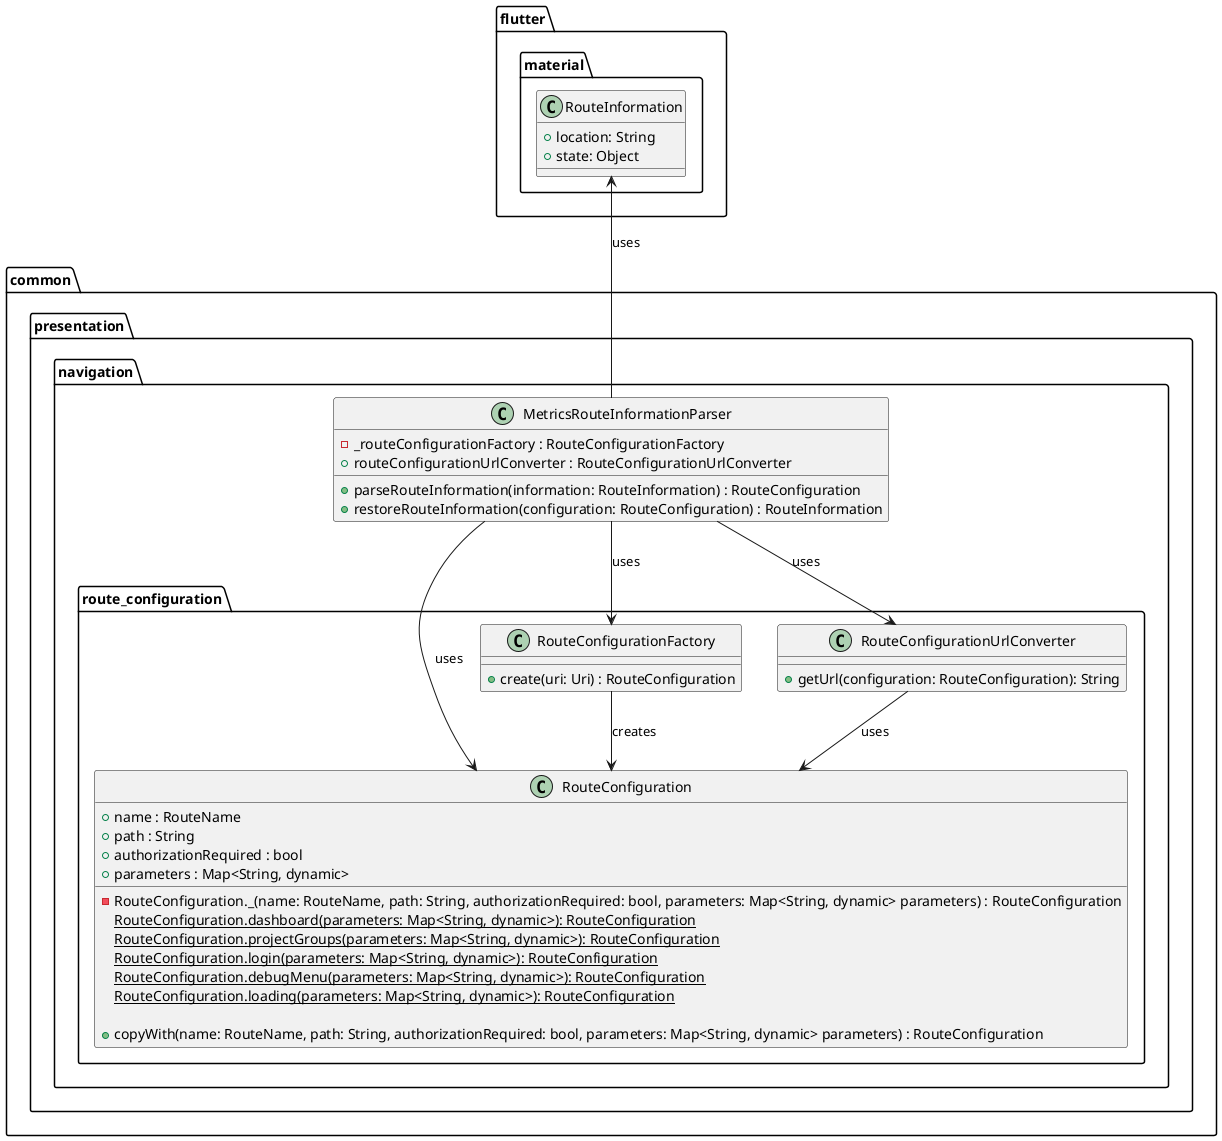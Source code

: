 @startuml parsing_deep_links_class_diagram

package common.presentation.navigation {
    class MetricsRouteInformationParser {
        - _routeConfigurationFactory : RouteConfigurationFactory
        + routeConfigurationUrlConverter : RouteConfigurationUrlConverter

        + parseRouteInformation(information: RouteInformation) : RouteConfiguration
        + restoreRouteInformation(configuration: RouteConfiguration) : RouteInformation
    }

    package route_configuration {
        class RouteConfiguration {
            + name : RouteName
            + path : String
            + authorizationRequired : bool
            + parameters : Map<String, dynamic>

            - RouteConfiguration._(name: RouteName, path: String, authorizationRequired: bool, parameters: Map<String, dynamic> parameters) : RouteConfiguration
            {static} RouteConfiguration.dashboard(parameters: Map<String, dynamic>): RouteConfiguration
            {static} RouteConfiguration.projectGroups(parameters: Map<String, dynamic>): RouteConfiguration
            {static} RouteConfiguration.login(parameters: Map<String, dynamic>): RouteConfiguration
            {static} RouteConfiguration.debugMenu(parameters: Map<String, dynamic>): RouteConfiguration
            {static} RouteConfiguration.loading(parameters: Map<String, dynamic>): RouteConfiguration

            + copyWith(name: RouteName, path: String, authorizationRequired: bool, parameters: Map<String, dynamic> parameters) : RouteConfiguration
        }

        class RouteConfigurationFactory {
            + create(uri: Uri) : RouteConfiguration
        }

        class RouteConfigurationUrlConverter {
            + getUrl(configuration: RouteConfiguration): String
        }
    }
}

package flutter.material {
    class RouteInformation {
        + location: String
        + state: Object
    }
}

MetricsRouteInformationParser --> RouteConfiguration : uses
MetricsRouteInformationParser -up-> RouteInformation : uses
MetricsRouteInformationParser --> RouteConfigurationFactory : uses
MetricsRouteInformationParser --> RouteConfigurationUrlConverter : uses

RouteConfigurationFactory --> RouteConfiguration : creates

RouteConfigurationUrlConverter --> RouteConfiguration : uses

@enduml
